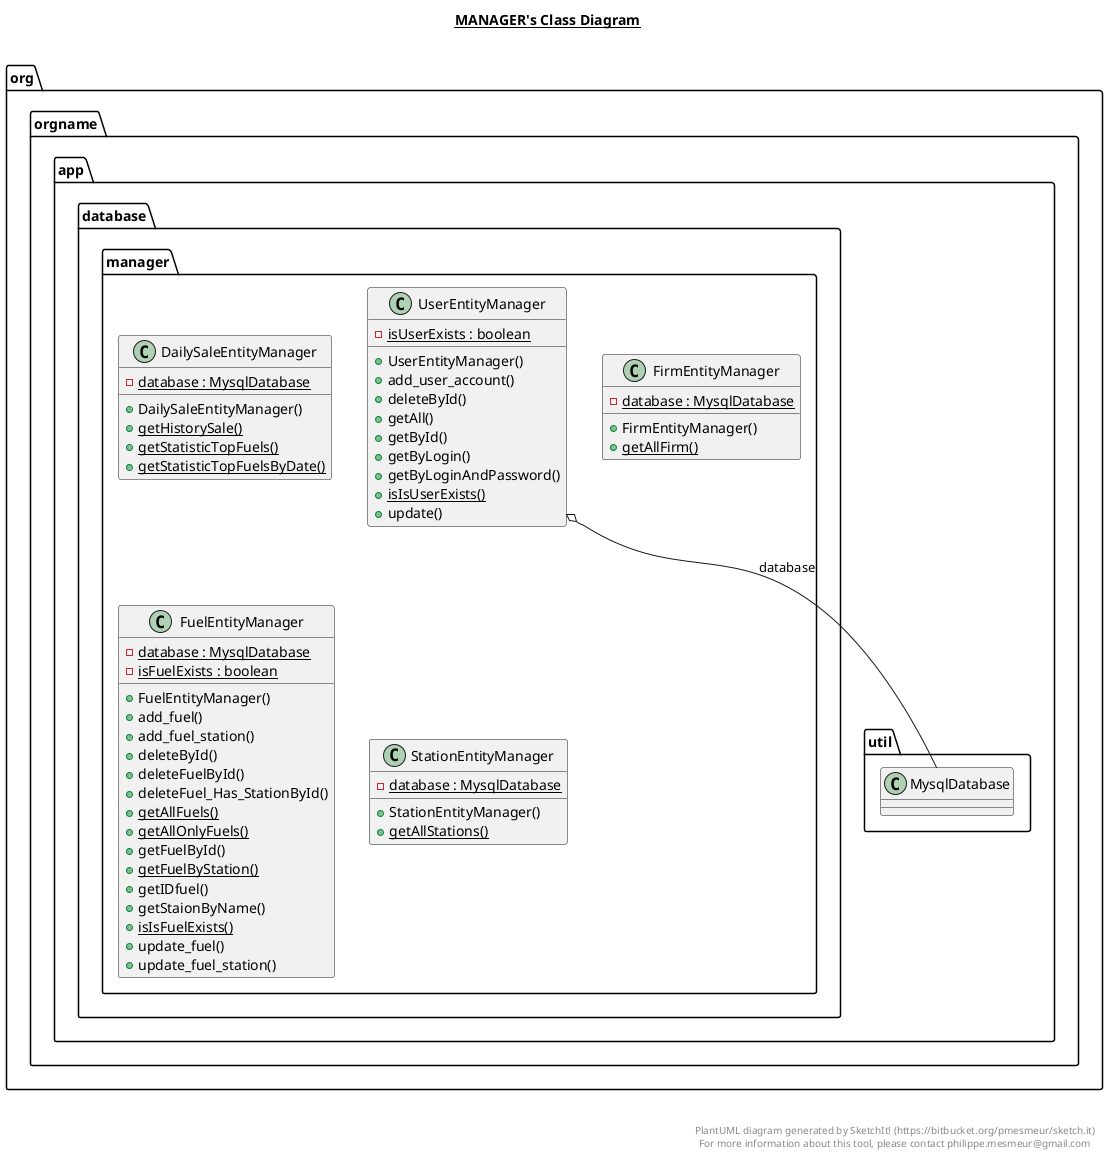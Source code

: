 @startuml

title __MANAGER's Class Diagram__\n

  namespace org.orgname.app {
    namespace database.manager {
      class org.orgname.app.database.manager.DailySaleEntityManager {
          {static} - database : MysqlDatabase
          + DailySaleEntityManager()
          {static} + getHistorySale()
          {static} + getStatisticTopFuels()
          {static} + getStatisticTopFuelsByDate()
      }
    }
  }
  

  namespace org.orgname.app {
    namespace database.manager {
      class org.orgname.app.database.manager.FirmEntityManager {
          {static} - database : MysqlDatabase
          + FirmEntityManager()
          {static} + getAllFirm()
      }
    }
  }
  

  namespace org.orgname.app {
    namespace database.manager {
      class org.orgname.app.database.manager.FuelEntityManager {
          {static} - database : MysqlDatabase
          {static} - isFuelExists : boolean
          + FuelEntityManager()
          + add_fuel()
          + add_fuel_station()
          + deleteById()
          + deleteFuelById()
          + deleteFuel_Has_StationById()
          {static} + getAllFuels()
          {static} + getAllOnlyFuels()
          + getFuelById()
          {static} + getFuelByStation()
          + getIDfuel()
          + getStaionByName()
          {static} + isIsFuelExists()
          + update_fuel()
          + update_fuel_station()
      }
    }
  }
  

  namespace org.orgname.app {
    namespace database.manager {
      class org.orgname.app.database.manager.StationEntityManager {
          {static} - database : MysqlDatabase
          + StationEntityManager()
          {static} + getAllStations()
      }
    }
  }
  

  namespace org.orgname.app {
    namespace database.manager {
      class org.orgname.app.database.manager.UserEntityManager {
          {static} - isUserExists : boolean
          + UserEntityManager()
          + add_user_account()
          + deleteById()
          + getAll()
          + getById()
          + getByLogin()
          + getByLoginAndPassword()
          {static} + isIsUserExists()
          + update()
      }
    }
  }
  

  org.orgname.app.database.manager.UserEntityManager o-- org.orgname.app.util.MysqlDatabase : database


right footer


PlantUML diagram generated by SketchIt! (https://bitbucket.org/pmesmeur/sketch.it)
For more information about this tool, please contact philippe.mesmeur@gmail.com
endfooter

@enduml
